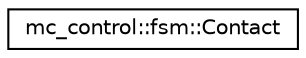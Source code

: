 digraph "Graphical Class Hierarchy"
{
 // INTERACTIVE_SVG=YES
  edge [fontname="Helvetica",fontsize="10",labelfontname="Helvetica",labelfontsize="10"];
  node [fontname="Helvetica",fontsize="10",shape=record];
  rankdir="LR";
  Node0 [label="mc_control::fsm::Contact",height=0.2,width=0.4,color="black", fillcolor="white", style="filled",URL="$structmc__control_1_1fsm_1_1Contact.html"];
}
